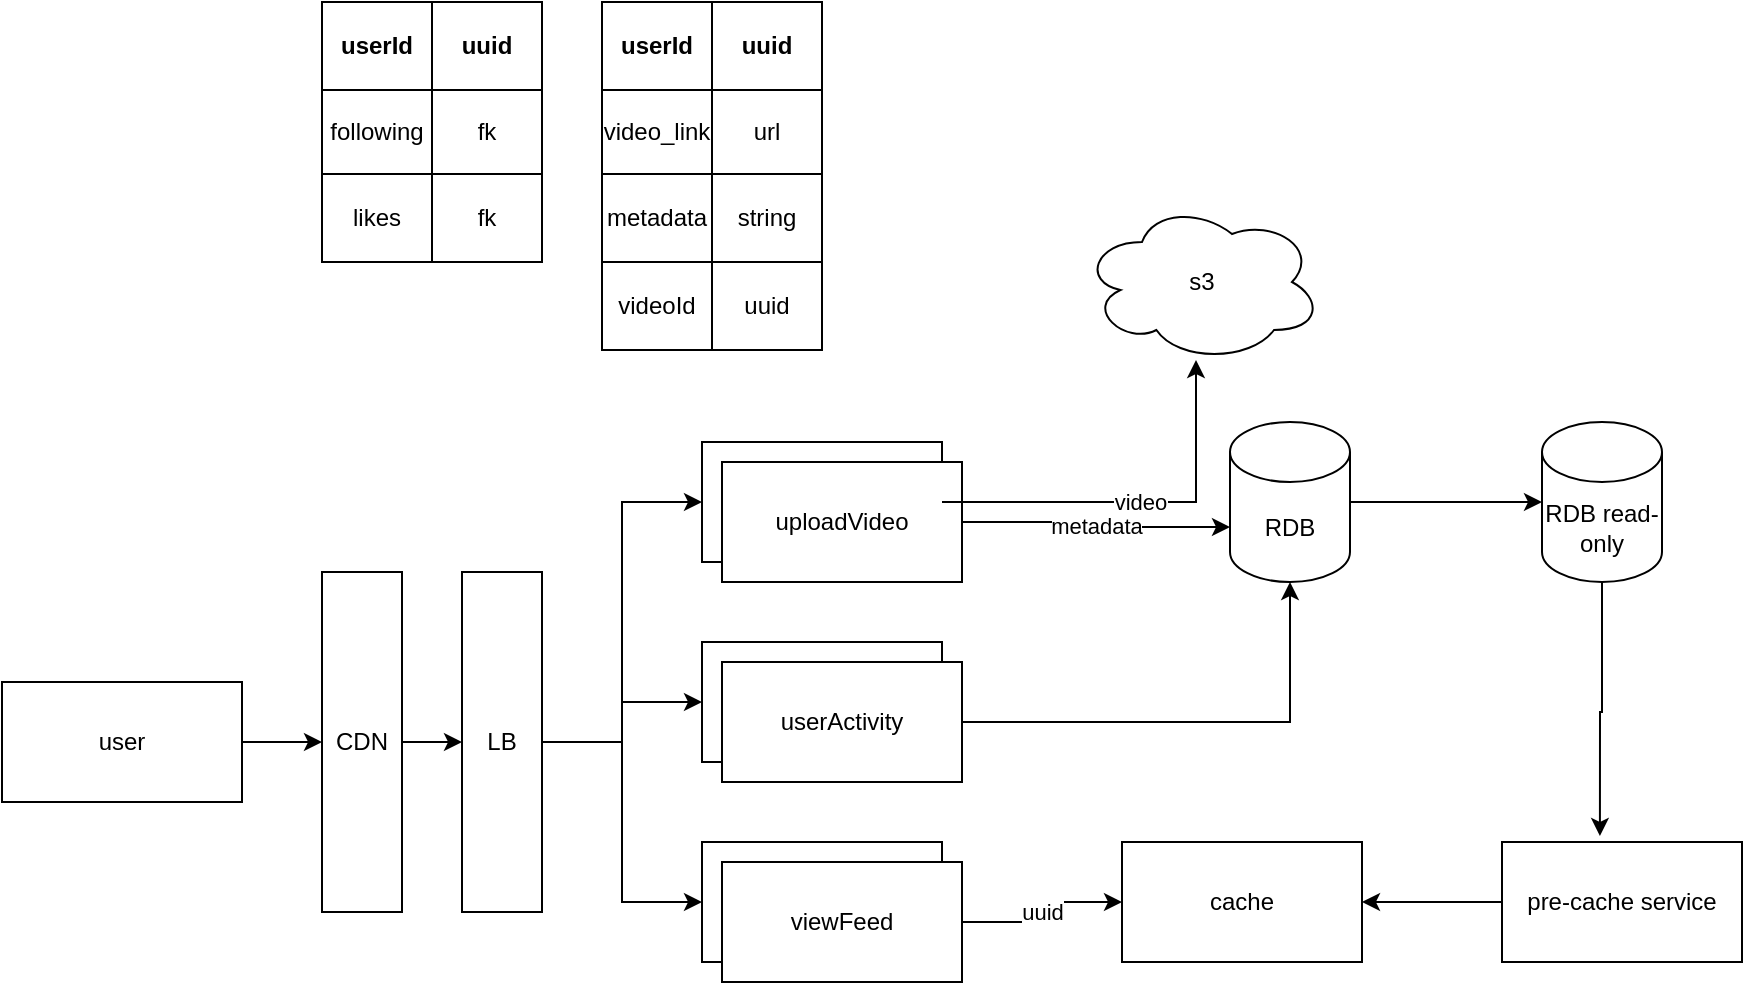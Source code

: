 <mxfile version="24.5.4" type="device">
  <diagram name="Page-1" id="-IomGDHOpEPoho4r-g0F">
    <mxGraphModel dx="2133" dy="826" grid="1" gridSize="13" guides="1" tooltips="1" connect="1" arrows="1" fold="1" page="1" pageScale="1" pageWidth="827" pageHeight="1169" background="none" math="0" shadow="0">
      <root>
        <mxCell id="0" />
        <mxCell id="1" parent="0" />
        <mxCell id="nanedFChIbSqUzwGemWL-18" style="edgeStyle=orthogonalEdgeStyle;rounded=0;orthogonalLoop=1;jettySize=auto;html=1;entryX=0;entryY=0.5;entryDx=0;entryDy=0;" edge="1" parent="1" source="nanedFChIbSqUzwGemWL-1" target="nanedFChIbSqUzwGemWL-4">
          <mxGeometry relative="1" as="geometry" />
        </mxCell>
        <mxCell id="nanedFChIbSqUzwGemWL-1" value="user" style="rounded=0;whiteSpace=wrap;html=1;" vertex="1" parent="1">
          <mxGeometry x="-230" y="370" width="120" height="60" as="geometry" />
        </mxCell>
        <mxCell id="nanedFChIbSqUzwGemWL-19" style="edgeStyle=orthogonalEdgeStyle;rounded=0;orthogonalLoop=1;jettySize=auto;html=1;entryX=0;entryY=0.5;entryDx=0;entryDy=0;" edge="1" parent="1" source="nanedFChIbSqUzwGemWL-4" target="nanedFChIbSqUzwGemWL-5">
          <mxGeometry relative="1" as="geometry" />
        </mxCell>
        <mxCell id="nanedFChIbSqUzwGemWL-4" value="CDN" style="rounded=0;whiteSpace=wrap;html=1;" vertex="1" parent="1">
          <mxGeometry x="-70" y="315" width="40" height="170" as="geometry" />
        </mxCell>
        <mxCell id="nanedFChIbSqUzwGemWL-20" style="edgeStyle=orthogonalEdgeStyle;rounded=0;orthogonalLoop=1;jettySize=auto;html=1;entryX=0;entryY=0.5;entryDx=0;entryDy=0;" edge="1" parent="1" source="nanedFChIbSqUzwGemWL-5" target="nanedFChIbSqUzwGemWL-8">
          <mxGeometry relative="1" as="geometry" />
        </mxCell>
        <mxCell id="nanedFChIbSqUzwGemWL-21" style="edgeStyle=orthogonalEdgeStyle;rounded=0;orthogonalLoop=1;jettySize=auto;html=1;entryX=0;entryY=0.5;entryDx=0;entryDy=0;" edge="1" parent="1" source="nanedFChIbSqUzwGemWL-5" target="nanedFChIbSqUzwGemWL-7">
          <mxGeometry relative="1" as="geometry" />
        </mxCell>
        <mxCell id="nanedFChIbSqUzwGemWL-22" style="edgeStyle=orthogonalEdgeStyle;rounded=0;orthogonalLoop=1;jettySize=auto;html=1;entryX=0;entryY=0.5;entryDx=0;entryDy=0;" edge="1" parent="1" source="nanedFChIbSqUzwGemWL-5" target="nanedFChIbSqUzwGemWL-6">
          <mxGeometry relative="1" as="geometry" />
        </mxCell>
        <mxCell id="nanedFChIbSqUzwGemWL-5" value="LB" style="rounded=0;whiteSpace=wrap;html=1;" vertex="1" parent="1">
          <mxGeometry y="315" width="40" height="170" as="geometry" />
        </mxCell>
        <mxCell id="nanedFChIbSqUzwGemWL-6" value="viewFeed" style="rounded=0;whiteSpace=wrap;html=1;" vertex="1" parent="1">
          <mxGeometry x="120" y="450" width="120" height="60" as="geometry" />
        </mxCell>
        <mxCell id="nanedFChIbSqUzwGemWL-7" value="userActivity" style="rounded=0;whiteSpace=wrap;html=1;" vertex="1" parent="1">
          <mxGeometry x="120" y="350" width="120" height="60" as="geometry" />
        </mxCell>
        <mxCell id="nanedFChIbSqUzwGemWL-8" value="uploadVideo" style="rounded=0;whiteSpace=wrap;html=1;" vertex="1" parent="1">
          <mxGeometry x="120" y="250" width="120" height="60" as="geometry" />
        </mxCell>
        <mxCell id="nanedFChIbSqUzwGemWL-9" value="s3" style="ellipse;shape=cloud;whiteSpace=wrap;html=1;" vertex="1" parent="1">
          <mxGeometry x="310" y="130" width="120" height="80" as="geometry" />
        </mxCell>
        <mxCell id="nanedFChIbSqUzwGemWL-10" value="RDB read-only" style="shape=cylinder3;whiteSpace=wrap;html=1;boundedLbl=1;backgroundOutline=1;size=15;" vertex="1" parent="1">
          <mxGeometry x="540" y="240" width="60" height="80" as="geometry" />
        </mxCell>
        <mxCell id="nanedFChIbSqUzwGemWL-26" value="" style="edgeStyle=orthogonalEdgeStyle;rounded=0;orthogonalLoop=1;jettySize=auto;html=1;" edge="1" parent="1" source="nanedFChIbSqUzwGemWL-11" target="nanedFChIbSqUzwGemWL-10">
          <mxGeometry relative="1" as="geometry" />
        </mxCell>
        <mxCell id="nanedFChIbSqUzwGemWL-11" value="RDB" style="shape=cylinder3;whiteSpace=wrap;html=1;boundedLbl=1;backgroundOutline=1;size=15;" vertex="1" parent="1">
          <mxGeometry x="384" y="240" width="60" height="80" as="geometry" />
        </mxCell>
        <mxCell id="nanedFChIbSqUzwGemWL-28" style="edgeStyle=orthogonalEdgeStyle;rounded=0;orthogonalLoop=1;jettySize=auto;html=1;entryX=1;entryY=0.5;entryDx=0;entryDy=0;" edge="1" parent="1" source="nanedFChIbSqUzwGemWL-12" target="nanedFChIbSqUzwGemWL-13">
          <mxGeometry relative="1" as="geometry" />
        </mxCell>
        <mxCell id="nanedFChIbSqUzwGemWL-12" value="pre-cache service" style="rounded=0;whiteSpace=wrap;html=1;" vertex="1" parent="1">
          <mxGeometry x="520" y="450" width="120" height="60" as="geometry" />
        </mxCell>
        <mxCell id="nanedFChIbSqUzwGemWL-13" value="cache" style="rounded=0;whiteSpace=wrap;html=1;" vertex="1" parent="1">
          <mxGeometry x="330" y="450" width="120" height="60" as="geometry" />
        </mxCell>
        <mxCell id="nanedFChIbSqUzwGemWL-14" value="uploadVideo" style="rounded=0;whiteSpace=wrap;html=1;" vertex="1" parent="1">
          <mxGeometry x="130" y="260" width="120" height="60" as="geometry" />
        </mxCell>
        <mxCell id="nanedFChIbSqUzwGemWL-15" value="userActivity" style="rounded=0;whiteSpace=wrap;html=1;" vertex="1" parent="1">
          <mxGeometry x="130" y="360" width="120" height="60" as="geometry" />
        </mxCell>
        <mxCell id="nanedFChIbSqUzwGemWL-29" value="uuid" style="edgeStyle=orthogonalEdgeStyle;rounded=0;orthogonalLoop=1;jettySize=auto;html=1;entryX=0;entryY=0.5;entryDx=0;entryDy=0;" edge="1" parent="1" source="nanedFChIbSqUzwGemWL-16" target="nanedFChIbSqUzwGemWL-13">
          <mxGeometry relative="1" as="geometry" />
        </mxCell>
        <mxCell id="nanedFChIbSqUzwGemWL-16" value="viewFeed" style="rounded=0;whiteSpace=wrap;html=1;" vertex="1" parent="1">
          <mxGeometry x="130" y="460" width="120" height="60" as="geometry" />
        </mxCell>
        <mxCell id="nanedFChIbSqUzwGemWL-25" value="metadata" style="edgeStyle=orthogonalEdgeStyle;rounded=0;orthogonalLoop=1;jettySize=auto;html=1;entryX=0;entryY=0;entryDx=0;entryDy=52.5;entryPerimeter=0;" edge="1" parent="1" source="nanedFChIbSqUzwGemWL-14" target="nanedFChIbSqUzwGemWL-11">
          <mxGeometry relative="1" as="geometry" />
        </mxCell>
        <mxCell id="nanedFChIbSqUzwGemWL-27" style="edgeStyle=orthogonalEdgeStyle;rounded=0;orthogonalLoop=1;jettySize=auto;html=1;entryX=0.408;entryY=-0.05;entryDx=0;entryDy=0;entryPerimeter=0;" edge="1" parent="1" source="nanedFChIbSqUzwGemWL-10" target="nanedFChIbSqUzwGemWL-12">
          <mxGeometry relative="1" as="geometry" />
        </mxCell>
        <mxCell id="nanedFChIbSqUzwGemWL-30" style="edgeStyle=orthogonalEdgeStyle;rounded=0;orthogonalLoop=1;jettySize=auto;html=1;entryX=0.5;entryY=1;entryDx=0;entryDy=0;entryPerimeter=0;" edge="1" parent="1" source="nanedFChIbSqUzwGemWL-15" target="nanedFChIbSqUzwGemWL-11">
          <mxGeometry relative="1" as="geometry" />
        </mxCell>
        <mxCell id="nanedFChIbSqUzwGemWL-32" value="video" style="edgeStyle=orthogonalEdgeStyle;rounded=0;orthogonalLoop=1;jettySize=auto;html=1;entryX=0.475;entryY=0.988;entryDx=0;entryDy=0;entryPerimeter=0;" edge="1" parent="1" source="nanedFChIbSqUzwGemWL-8" target="nanedFChIbSqUzwGemWL-9">
          <mxGeometry relative="1" as="geometry" />
        </mxCell>
        <mxCell id="nanedFChIbSqUzwGemWL-33" value="" style="childLayout=tableLayout;recursiveResize=0;shadow=0;fillColor=none;" vertex="1" parent="1">
          <mxGeometry x="-70" y="30" width="110" height="130" as="geometry" />
        </mxCell>
        <mxCell id="nanedFChIbSqUzwGemWL-34" value="" style="shape=tableRow;horizontal=0;startSize=0;swimlaneHead=0;swimlaneBody=0;top=0;left=0;bottom=0;right=0;dropTarget=0;collapsible=0;recursiveResize=0;expand=0;fontStyle=0;fillColor=none;strokeColor=inherit;" vertex="1" parent="nanedFChIbSqUzwGemWL-33">
          <mxGeometry width="110" height="44" as="geometry" />
        </mxCell>
        <mxCell id="nanedFChIbSqUzwGemWL-35" value="userId" style="connectable=0;recursiveResize=0;strokeColor=inherit;fillColor=none;align=center;whiteSpace=wrap;html=1;fontStyle=1" vertex="1" parent="nanedFChIbSqUzwGemWL-34">
          <mxGeometry width="55" height="44" as="geometry">
            <mxRectangle width="55" height="44" as="alternateBounds" />
          </mxGeometry>
        </mxCell>
        <mxCell id="nanedFChIbSqUzwGemWL-36" value="uuid" style="connectable=0;recursiveResize=0;strokeColor=inherit;fillColor=none;align=center;whiteSpace=wrap;html=1;fontStyle=1" vertex="1" parent="nanedFChIbSqUzwGemWL-34">
          <mxGeometry x="55" width="55" height="44" as="geometry">
            <mxRectangle width="55" height="44" as="alternateBounds" />
          </mxGeometry>
        </mxCell>
        <mxCell id="nanedFChIbSqUzwGemWL-38" style="shape=tableRow;horizontal=0;startSize=0;swimlaneHead=0;swimlaneBody=0;top=0;left=0;bottom=0;right=0;dropTarget=0;collapsible=0;recursiveResize=0;expand=0;fontStyle=0;fillColor=none;strokeColor=inherit;" vertex="1" parent="nanedFChIbSqUzwGemWL-33">
          <mxGeometry y="44" width="110" height="42" as="geometry" />
        </mxCell>
        <mxCell id="nanedFChIbSqUzwGemWL-39" value="following" style="connectable=0;recursiveResize=0;strokeColor=inherit;fillColor=none;align=center;whiteSpace=wrap;html=1;" vertex="1" parent="nanedFChIbSqUzwGemWL-38">
          <mxGeometry width="55" height="42" as="geometry">
            <mxRectangle width="55" height="42" as="alternateBounds" />
          </mxGeometry>
        </mxCell>
        <mxCell id="nanedFChIbSqUzwGemWL-40" value="fk" style="connectable=0;recursiveResize=0;strokeColor=inherit;fillColor=none;align=center;whiteSpace=wrap;html=1;" vertex="1" parent="nanedFChIbSqUzwGemWL-38">
          <mxGeometry x="55" width="55" height="42" as="geometry">
            <mxRectangle width="55" height="42" as="alternateBounds" />
          </mxGeometry>
        </mxCell>
        <mxCell id="nanedFChIbSqUzwGemWL-42" style="shape=tableRow;horizontal=0;startSize=0;swimlaneHead=0;swimlaneBody=0;top=0;left=0;bottom=0;right=0;dropTarget=0;collapsible=0;recursiveResize=0;expand=0;fontStyle=0;fillColor=none;strokeColor=inherit;" vertex="1" parent="nanedFChIbSqUzwGemWL-33">
          <mxGeometry y="86" width="110" height="44" as="geometry" />
        </mxCell>
        <mxCell id="nanedFChIbSqUzwGemWL-43" value="likes" style="connectable=0;recursiveResize=0;strokeColor=inherit;fillColor=none;align=center;whiteSpace=wrap;html=1;" vertex="1" parent="nanedFChIbSqUzwGemWL-42">
          <mxGeometry width="55" height="44" as="geometry">
            <mxRectangle width="55" height="44" as="alternateBounds" />
          </mxGeometry>
        </mxCell>
        <mxCell id="nanedFChIbSqUzwGemWL-44" value="fk" style="connectable=0;recursiveResize=0;strokeColor=inherit;fillColor=none;align=center;whiteSpace=wrap;html=1;" vertex="1" parent="nanedFChIbSqUzwGemWL-42">
          <mxGeometry x="55" width="55" height="44" as="geometry">
            <mxRectangle width="55" height="44" as="alternateBounds" />
          </mxGeometry>
        </mxCell>
        <mxCell id="nanedFChIbSqUzwGemWL-47" value="" style="childLayout=tableLayout;recursiveResize=0;shadow=0;fillColor=none;" vertex="1" parent="1">
          <mxGeometry x="70" y="30" width="110" height="174" as="geometry" />
        </mxCell>
        <mxCell id="nanedFChIbSqUzwGemWL-48" value="" style="shape=tableRow;horizontal=0;startSize=0;swimlaneHead=0;swimlaneBody=0;top=0;left=0;bottom=0;right=0;dropTarget=0;collapsible=0;recursiveResize=0;expand=0;fontStyle=0;fillColor=none;strokeColor=inherit;" vertex="1" parent="nanedFChIbSqUzwGemWL-47">
          <mxGeometry width="110" height="44" as="geometry" />
        </mxCell>
        <mxCell id="nanedFChIbSqUzwGemWL-49" value="userId" style="connectable=0;recursiveResize=0;strokeColor=inherit;fillColor=none;align=center;whiteSpace=wrap;html=1;fontStyle=1" vertex="1" parent="nanedFChIbSqUzwGemWL-48">
          <mxGeometry width="55" height="44" as="geometry">
            <mxRectangle width="55" height="44" as="alternateBounds" />
          </mxGeometry>
        </mxCell>
        <mxCell id="nanedFChIbSqUzwGemWL-50" value="uuid" style="connectable=0;recursiveResize=0;strokeColor=inherit;fillColor=none;align=center;whiteSpace=wrap;html=1;fontStyle=1" vertex="1" parent="nanedFChIbSqUzwGemWL-48">
          <mxGeometry x="55" width="55" height="44" as="geometry">
            <mxRectangle width="55" height="44" as="alternateBounds" />
          </mxGeometry>
        </mxCell>
        <mxCell id="nanedFChIbSqUzwGemWL-51" style="shape=tableRow;horizontal=0;startSize=0;swimlaneHead=0;swimlaneBody=0;top=0;left=0;bottom=0;right=0;dropTarget=0;collapsible=0;recursiveResize=0;expand=0;fontStyle=0;fillColor=none;strokeColor=inherit;" vertex="1" parent="nanedFChIbSqUzwGemWL-47">
          <mxGeometry y="44" width="110" height="42" as="geometry" />
        </mxCell>
        <mxCell id="nanedFChIbSqUzwGemWL-52" value="video_link" style="connectable=0;recursiveResize=0;strokeColor=inherit;fillColor=none;align=center;whiteSpace=wrap;html=1;" vertex="1" parent="nanedFChIbSqUzwGemWL-51">
          <mxGeometry width="55" height="42" as="geometry">
            <mxRectangle width="55" height="42" as="alternateBounds" />
          </mxGeometry>
        </mxCell>
        <mxCell id="nanedFChIbSqUzwGemWL-53" value="url" style="connectable=0;recursiveResize=0;strokeColor=inherit;fillColor=none;align=center;whiteSpace=wrap;html=1;" vertex="1" parent="nanedFChIbSqUzwGemWL-51">
          <mxGeometry x="55" width="55" height="42" as="geometry">
            <mxRectangle width="55" height="42" as="alternateBounds" />
          </mxGeometry>
        </mxCell>
        <mxCell id="nanedFChIbSqUzwGemWL-54" style="shape=tableRow;horizontal=0;startSize=0;swimlaneHead=0;swimlaneBody=0;top=0;left=0;bottom=0;right=0;dropTarget=0;collapsible=0;recursiveResize=0;expand=0;fontStyle=0;fillColor=none;strokeColor=inherit;" vertex="1" parent="nanedFChIbSqUzwGemWL-47">
          <mxGeometry y="86" width="110" height="44" as="geometry" />
        </mxCell>
        <mxCell id="nanedFChIbSqUzwGemWL-55" value="metadata" style="connectable=0;recursiveResize=0;strokeColor=inherit;fillColor=none;align=center;whiteSpace=wrap;html=1;" vertex="1" parent="nanedFChIbSqUzwGemWL-54">
          <mxGeometry width="55" height="44" as="geometry">
            <mxRectangle width="55" height="44" as="alternateBounds" />
          </mxGeometry>
        </mxCell>
        <mxCell id="nanedFChIbSqUzwGemWL-56" value="string" style="connectable=0;recursiveResize=0;strokeColor=inherit;fillColor=none;align=center;whiteSpace=wrap;html=1;" vertex="1" parent="nanedFChIbSqUzwGemWL-54">
          <mxGeometry x="55" width="55" height="44" as="geometry">
            <mxRectangle width="55" height="44" as="alternateBounds" />
          </mxGeometry>
        </mxCell>
        <mxCell id="nanedFChIbSqUzwGemWL-57" style="shape=tableRow;horizontal=0;startSize=0;swimlaneHead=0;swimlaneBody=0;top=0;left=0;bottom=0;right=0;dropTarget=0;collapsible=0;recursiveResize=0;expand=0;fontStyle=0;fillColor=none;strokeColor=inherit;" vertex="1" parent="nanedFChIbSqUzwGemWL-47">
          <mxGeometry y="130" width="110" height="44" as="geometry" />
        </mxCell>
        <mxCell id="nanedFChIbSqUzwGemWL-58" value="videoId" style="connectable=0;recursiveResize=0;strokeColor=inherit;fillColor=none;align=center;whiteSpace=wrap;html=1;" vertex="1" parent="nanedFChIbSqUzwGemWL-57">
          <mxGeometry width="55" height="44" as="geometry">
            <mxRectangle width="55" height="44" as="alternateBounds" />
          </mxGeometry>
        </mxCell>
        <mxCell id="nanedFChIbSqUzwGemWL-59" value="uuid" style="connectable=0;recursiveResize=0;strokeColor=inherit;fillColor=none;align=center;whiteSpace=wrap;html=1;" vertex="1" parent="nanedFChIbSqUzwGemWL-57">
          <mxGeometry x="55" width="55" height="44" as="geometry">
            <mxRectangle width="55" height="44" as="alternateBounds" />
          </mxGeometry>
        </mxCell>
      </root>
    </mxGraphModel>
  </diagram>
</mxfile>
